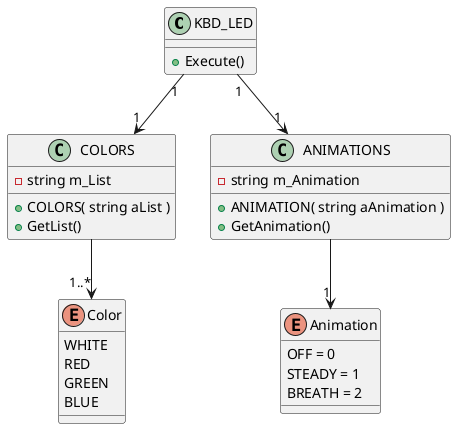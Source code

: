 @startuml classes
    class KBD_LED
    {
        +Execute()
    }

    enum Color
    {
        WHITE
        RED
        GREEN
        BLUE
    }

    class COLORS
    {
        {field} -string m_List
        +COLORS( string aList )
        +GetList()
    }

    COLORS --> "1..*" Color


    class ANIMATIONS
    {
        {field} -string m_Animation
        +ANIMATION( string aAnimation )
        +GetAnimation()
    }

    enum Animation
    {
        OFF = 0
        STEADY = 1
        BREATH = 2
    }

    KBD_LED "1" --> "1" COLORS
    KBD_LED "1" --> "1" ANIMATIONS
    ANIMATIONS --> "1" Animation
@enduml